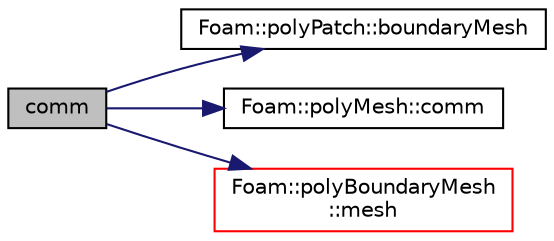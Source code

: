 digraph "comm"
{
  bgcolor="transparent";
  edge [fontname="Helvetica",fontsize="10",labelfontname="Helvetica",labelfontsize="10"];
  node [fontname="Helvetica",fontsize="10",shape=record];
  rankdir="LR";
  Node1156 [label="comm",height=0.2,width=0.4,color="black", fillcolor="grey75", style="filled", fontcolor="black"];
  Node1156 -> Node1157 [color="midnightblue",fontsize="10",style="solid",fontname="Helvetica"];
  Node1157 [label="Foam::polyPatch::boundaryMesh",height=0.2,width=0.4,color="black",URL="$a28633.html#a729e6b97bfa357ec46f60ff7f2e7779a",tooltip="Return boundaryMesh reference. "];
  Node1156 -> Node1158 [color="midnightblue",fontsize="10",style="solid",fontname="Helvetica"];
  Node1158 [label="Foam::polyMesh::comm",height=0.2,width=0.4,color="black",URL="$a28565.html#a8227649c3336137f85ffcd59ac7b753e",tooltip="Return communicator used for parallel communication. "];
  Node1156 -> Node1159 [color="midnightblue",fontsize="10",style="solid",fontname="Helvetica"];
  Node1159 [label="Foam::polyBoundaryMesh\l::mesh",height=0.2,width=0.4,color="red",URL="$a28557.html#ae78c91f8ff731c07ccc4351d9fe861ba",tooltip="Return the mesh reference. "];
}
